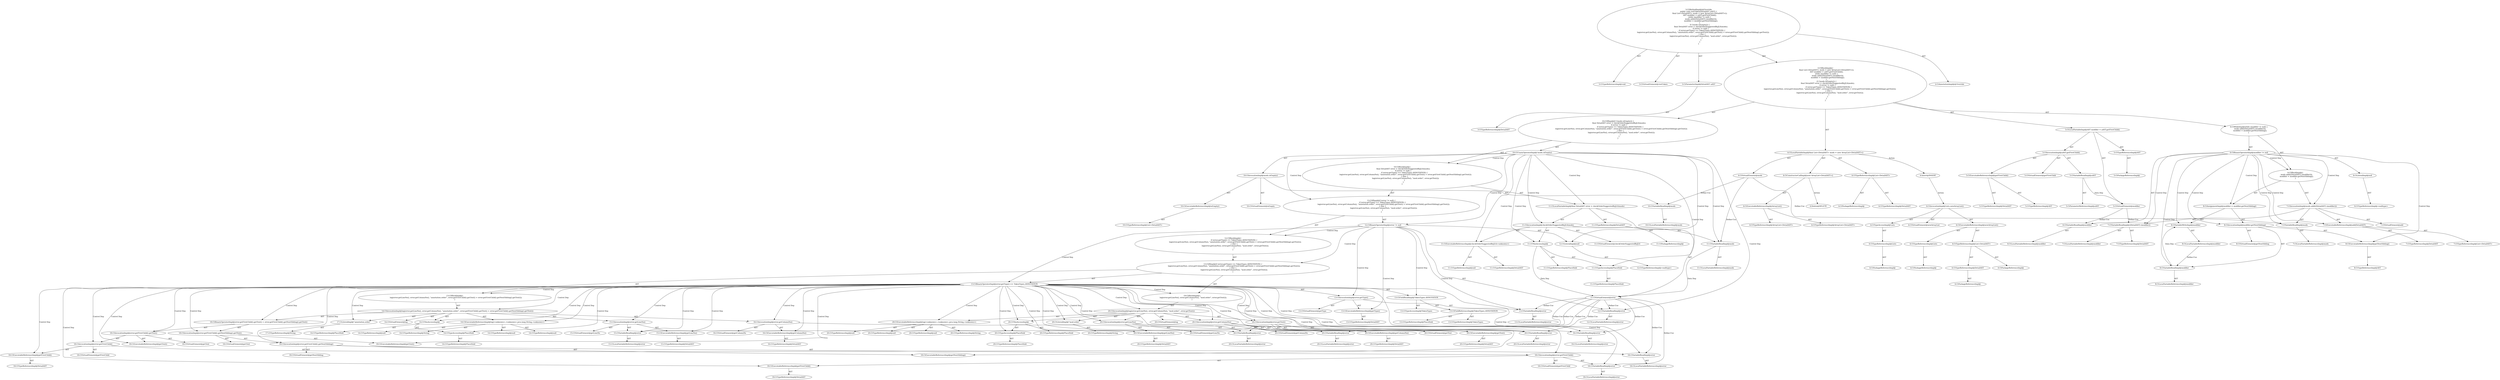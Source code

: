 digraph "visitToken#?,DetailAST" {
0 [label="3:CtTypeReferenceImpl@void" shape=ellipse]
1 [label="3:CtVirtualElement@visitToken" shape=ellipse]
2 [label="3:CtParameterImpl@DetailAST aAST" shape=ellipse]
3 [label="3:CtTypeReferenceImpl@DetailAST" shape=ellipse]
4 [label="4:CtTypeReferenceImpl@List<DetailAST>" shape=ellipse]
5 [label="4:CtPackageReferenceImpl@" shape=ellipse]
6 [label="4:CtTypeReferenceImpl@DetailAST" shape=ellipse]
7 [label="4:CtExecutableReferenceImpl@ArrayList()" shape=ellipse]
8 [label="4:CtTypeReferenceImpl@ArrayList<DetailAST>" shape=ellipse]
9 [label="4:CtTypeReferenceImpl@ArrayList<DetailAST>" shape=ellipse]
10 [label="4:CtConstructorCallImpl@new ArrayList<DetailAST>()" shape=ellipse]
11 [label="4:CtVirtualElement@mods" shape=ellipse]
12 [label="4:CtLocalVariableImpl@final List<DetailAST> mods = new ArrayList<DetailAST>()" shape=ellipse]
13 [label="5:CtTypeReferenceImpl@AST" shape=ellipse]
14 [label="5:CtPackageReferenceImpl@" shape=ellipse]
15 [label="5:CtExecutableReferenceImpl@getFirstChild()" shape=ellipse]
16 [label="5:CtTypeReferenceImpl@DetailAST" shape=ellipse]
17 [label="5:CtTypeReferenceImpl@AST" shape=ellipse]
18 [label="5:CtVirtualElement@getFirstChild" shape=ellipse]
19 [label="5:CtVariableReadImpl@aAST" shape=ellipse]
20 [label="5:CtParameterReferenceImpl@aAST" shape=ellipse]
21 [label="5:CtInvocationImpl@aAST.getFirstChild()" shape=ellipse]
22 [label="5:CtVirtualElement@modifier" shape=ellipse]
23 [label="5:CtLocalVariableImpl@AST modifier = aAST.getFirstChild()" shape=ellipse]
24 [label="6:CtVariableReadImpl@modifier" shape=ellipse]
25 [label="6:CtLocalVariableReferenceImpl@modifier" shape=ellipse]
26 [label="6:CtLiteralImpl@null" shape=ellipse]
27 [label="6:CtTypeReferenceImpl@<nulltype>" shape=ellipse]
28 [label="6:CtBinaryOperatorImpl@modifier != null" shape=ellipse]
29 [label="7:CtExecutableReferenceImpl@add(DetailAST)" shape=ellipse]
30 [label="7:CtTypeReferenceImpl@List<DetailAST>" shape=ellipse]
31 [label="7:CtTypeReferenceImpl@DetailAST" shape=ellipse]
32 [label="7:CtVirtualElement@add" shape=ellipse]
33 [label="7:CtVariableReadImpl@mods" shape=ellipse]
34 [label="7:CtLocalVariableReferenceImpl@mods" shape=ellipse]
35 [label="7:CtVariableReadImpl@((DetailAST) (modifier))" shape=ellipse]
36 [label="7:CtTypeReferenceImpl@DetailAST" shape=ellipse]
37 [label="7:CtLocalVariableReferenceImpl@modifier" shape=ellipse]
38 [label="7:CtInvocationImpl@mods.add(((DetailAST) (modifier)))" shape=ellipse]
39 [label="8:CtVariableWriteImpl@modifier" shape=ellipse]
40 [label="8:CtLocalVariableReferenceImpl@modifier" shape=ellipse]
41 [label="8:CtExecutableReferenceImpl@getNextSibling()" shape=ellipse]
42 [label="8:CtTypeReferenceImpl@AST" shape=ellipse]
43 [label="8:CtVirtualElement@getNextSibling" shape=ellipse]
44 [label="8:CtVariableReadImpl@modifier" shape=ellipse]
45 [label="8:CtLocalVariableReferenceImpl@modifier" shape=ellipse]
46 [label="8:CtInvocationImpl@modifier.getNextSibling()" shape=ellipse]
47 [label="8:CtAssignmentImpl@modifier = modifier.getNextSibling()" shape=ellipse]
48 [label="6:CtBlockImpl@\{
    mods.add(((DetailAST) (modifier)));
    modifier = modifier.getNextSibling();
\}" shape=ellipse]
49 [label="6:CtWhileImpl@while (modifier != null) \{
    mods.add(((DetailAST) (modifier)));
    modifier = modifier.getNextSibling();
\} " shape=ellipse]
50 [label="10:CtExecutableReferenceImpl@isEmpty()" shape=ellipse]
51 [label="10:CtTypeReferenceImpl@List<DetailAST>" shape=ellipse]
52 [label="10:CtVirtualElement@isEmpty" shape=ellipse]
53 [label="10:CtVariableReadImpl@mods" shape=ellipse]
54 [label="10:CtLocalVariableReferenceImpl@mods" shape=ellipse]
55 [label="10:CtInvocationImpl@mods.isEmpty()" shape=ellipse]
56 [label="10:CtUnaryOperatorImpl@!mods.isEmpty()" shape=ellipse]
57 [label="11:CtTypeReferenceImpl@DetailAST" shape=ellipse]
58 [label="11:CtPackageReferenceImpl@" shape=ellipse]
59 [label="11:CtExecutableReferenceImpl@checkOrderSuggestedByJLS(<unknown>)" shape=ellipse]
60 [label="11:CtTypeReferenceImpl@DetailAST" shape=ellipse]
61 [label="11:CtTypeReferenceImpl@null" shape=ellipse]
62 [label="11:CtVirtualElement@checkOrderSuggestedByJLS" shape=ellipse]
63 [label="11:CtTypeAccessImpl@PlaceHold" shape=ellipse]
64 [label="11:CtTypeReferenceImpl@PlaceHold" shape=ellipse]
65 [label="11:CtThisAccessImpl@" shape=ellipse]
66 [label="11:CtTypeReferenceImpl@PlaceHold" shape=ellipse]
67 [label="11:CtVariableReadImpl@mods" shape=ellipse]
68 [label="11:CtLocalVariableReferenceImpl@mods" shape=ellipse]
69 [label="11:CtInvocationImpl@checkOrderSuggestedByJLS(mods)" shape=ellipse]
70 [label="11:CtVirtualElement@error" shape=ellipse]
71 [label="11:CtLocalVariableImpl@final DetailAST error = checkOrderSuggestedByJLS(mods)" shape=ellipse]
72 [label="12:CtVariableReadImpl@error" shape=ellipse]
73 [label="12:CtLocalVariableReferenceImpl@error" shape=ellipse]
74 [label="12:CtLiteralImpl@null" shape=ellipse]
75 [label="12:CtTypeReferenceImpl@<nulltype>" shape=ellipse]
76 [label="12:CtBinaryOperatorImpl@error != null" shape=ellipse]
77 [label="13:CtExecutableReferenceImpl@getType()" shape=ellipse]
78 [label="13:CtTypeReferenceImpl@DetailAST" shape=ellipse]
79 [label="13:CtVirtualElement@getType" shape=ellipse]
80 [label="13:CtVariableReadImpl@error" shape=ellipse]
81 [label="13:CtLocalVariableReferenceImpl@error" shape=ellipse]
82 [label="13:CtInvocationImpl@error.getType()" shape=ellipse]
83 [label="13:CtFieldReferenceImpl@TokenTypes.ANNOTATION" shape=ellipse]
84 [label="13:CtTypeReferenceImpl@TokenTypes" shape=ellipse]
85 [label="13:CtTypeReferenceImpl@PlaceHold" shape=ellipse]
86 [label="13:CtFieldReadImpl@TokenTypes.ANNOTATION" shape=ellipse]
87 [label="13:CtTypeAccessImpl@TokenTypes" shape=ellipse]
88 [label="13:CtBinaryOperatorImpl@error.getType() == TokenTypes.ANNOTATION" shape=ellipse]
89 [label="14:CtExecutableReferenceImpl@log(<unknown>,<unknown>,java.lang.String,<unknown>)" shape=ellipse]
90 [label="14:CtTypeReferenceImpl@null" shape=ellipse]
91 [label="14:CtTypeReferenceImpl@null" shape=ellipse]
92 [label="14:CtTypeReferenceImpl@String" shape=ellipse]
93 [label="14:CtTypeReferenceImpl@null" shape=ellipse]
94 [label="14:CtVirtualElement@log" shape=ellipse]
95 [label="14:CtTypeAccessImpl@PlaceHold" shape=ellipse]
96 [label="14:CtTypeReferenceImpl@PlaceHold" shape=ellipse]
97 [label="14:CtThisAccessImpl@" shape=ellipse]
98 [label="14:CtTypeReferenceImpl@PlaceHold" shape=ellipse]
99 [label="15:CtExecutableReferenceImpl@getLineNo()" shape=ellipse]
100 [label="15:CtTypeReferenceImpl@DetailAST" shape=ellipse]
101 [label="15:CtVirtualElement@getLineNo" shape=ellipse]
102 [label="15:CtVariableReadImpl@error" shape=ellipse]
103 [label="15:CtLocalVariableReferenceImpl@error" shape=ellipse]
104 [label="15:CtInvocationImpl@error.getLineNo()" shape=ellipse]
105 [label="16:CtExecutableReferenceImpl@getColumnNo()" shape=ellipse]
106 [label="16:CtTypeReferenceImpl@DetailAST" shape=ellipse]
107 [label="16:CtVirtualElement@getColumnNo" shape=ellipse]
108 [label="16:CtVariableReadImpl@error" shape=ellipse]
109 [label="16:CtLocalVariableReferenceImpl@error" shape=ellipse]
110 [label="16:CtInvocationImpl@error.getColumnNo()" shape=ellipse]
111 [label="17:CtLiteralImpl@\"annotation.order\"" shape=ellipse]
112 [label="17:CtTypeReferenceImpl@String" shape=ellipse]
113 [label="18:CtExecutableReferenceImpl@getText()" shape=ellipse]
114 [label="18:CtVirtualElement@getText" shape=ellipse]
115 [label="18:CtExecutableReferenceImpl@getFirstChild()" shape=ellipse]
116 [label="18:CtTypeReferenceImpl@DetailAST" shape=ellipse]
117 [label="18:CtVirtualElement@getFirstChild" shape=ellipse]
118 [label="18:CtVariableReadImpl@error" shape=ellipse]
119 [label="18:CtLocalVariableReferenceImpl@error" shape=ellipse]
120 [label="18:CtInvocationImpl@error.getFirstChild()" shape=ellipse]
121 [label="18:CtInvocationImpl@error.getFirstChild().getText()" shape=ellipse]
122 [label="18:CtExecutableReferenceImpl@getText()" shape=ellipse]
123 [label="18:CtVirtualElement@getText" shape=ellipse]
124 [label="18:CtExecutableReferenceImpl@getNextSibling()" shape=ellipse]
125 [label="18:CtVirtualElement@getNextSibling" shape=ellipse]
126 [label="18:CtExecutableReferenceImpl@getFirstChild()" shape=ellipse]
127 [label="18:CtTypeReferenceImpl@DetailAST" shape=ellipse]
128 [label="18:CtVirtualElement@getFirstChild" shape=ellipse]
129 [label="18:CtVariableReadImpl@error" shape=ellipse]
130 [label="18:CtLocalVariableReferenceImpl@error" shape=ellipse]
131 [label="18:CtInvocationImpl@error.getFirstChild()" shape=ellipse]
132 [label="18:CtInvocationImpl@error.getFirstChild().getNextSibling()" shape=ellipse]
133 [label="18:CtInvocationImpl@error.getFirstChild().getNextSibling().getText()" shape=ellipse]
134 [label="18:CtBinaryOperatorImpl@error.getFirstChild().getText() + error.getFirstChild().getNextSibling().getText()" shape=ellipse]
135 [label="14:CtInvocationImpl@log(error.getLineNo(), error.getColumnNo(), \"annotation.order\", error.getFirstChild().getText() + error.getFirstChild().getNextSibling().getText())" shape=ellipse]
136 [label="13:CtBlockImpl@\{
    log(error.getLineNo(), error.getColumnNo(), \"annotation.order\", error.getFirstChild().getText() + error.getFirstChild().getNextSibling().getText());
\}" shape=ellipse]
137 [label="20:CtExecutableReferenceImpl@log(<unknown>,<unknown>,java.lang.String,<unknown>)" shape=ellipse]
138 [label="20:CtTypeReferenceImpl@null" shape=ellipse]
139 [label="20:CtTypeReferenceImpl@null" shape=ellipse]
140 [label="20:CtTypeReferenceImpl@String" shape=ellipse]
141 [label="20:CtTypeReferenceImpl@null" shape=ellipse]
142 [label="20:CtVirtualElement@log" shape=ellipse]
143 [label="20:CtTypeAccessImpl@PlaceHold" shape=ellipse]
144 [label="20:CtTypeReferenceImpl@PlaceHold" shape=ellipse]
145 [label="20:CtThisAccessImpl@" shape=ellipse]
146 [label="20:CtTypeReferenceImpl@PlaceHold" shape=ellipse]
147 [label="20:CtExecutableReferenceImpl@getLineNo()" shape=ellipse]
148 [label="20:CtTypeReferenceImpl@DetailAST" shape=ellipse]
149 [label="20:CtVirtualElement@getLineNo" shape=ellipse]
150 [label="20:CtVariableReadImpl@error" shape=ellipse]
151 [label="20:CtLocalVariableReferenceImpl@error" shape=ellipse]
152 [label="20:CtInvocationImpl@error.getLineNo()" shape=ellipse]
153 [label="20:CtExecutableReferenceImpl@getColumnNo()" shape=ellipse]
154 [label="20:CtTypeReferenceImpl@DetailAST" shape=ellipse]
155 [label="20:CtVirtualElement@getColumnNo" shape=ellipse]
156 [label="20:CtVariableReadImpl@error" shape=ellipse]
157 [label="20:CtLocalVariableReferenceImpl@error" shape=ellipse]
158 [label="20:CtInvocationImpl@error.getColumnNo()" shape=ellipse]
159 [label="20:CtLiteralImpl@\"mod.order\"" shape=ellipse]
160 [label="20:CtTypeReferenceImpl@String" shape=ellipse]
161 [label="20:CtExecutableReferenceImpl@getText()" shape=ellipse]
162 [label="20:CtTypeReferenceImpl@DetailAST" shape=ellipse]
163 [label="20:CtVirtualElement@getText" shape=ellipse]
164 [label="20:CtVariableReadImpl@error" shape=ellipse]
165 [label="20:CtLocalVariableReferenceImpl@error" shape=ellipse]
166 [label="20:CtInvocationImpl@error.getText()" shape=ellipse]
167 [label="20:CtInvocationImpl@log(error.getLineNo(), error.getColumnNo(), \"mod.order\", error.getText())" shape=ellipse]
168 [label="19:CtBlockImpl@\{
    log(error.getLineNo(), error.getColumnNo(), \"mod.order\", error.getText());
\}" shape=ellipse]
169 [label="13:CtIfImpl@if (error.getType() == TokenTypes.ANNOTATION) \{
    log(error.getLineNo(), error.getColumnNo(), \"annotation.order\", error.getFirstChild().getText() + error.getFirstChild().getNextSibling().getText());
\} else \{
    log(error.getLineNo(), error.getColumnNo(), \"mod.order\", error.getText());
\}" shape=ellipse]
170 [label="12:CtBlockImpl@\{
    if (error.getType() == TokenTypes.ANNOTATION) \{
        log(error.getLineNo(), error.getColumnNo(), \"annotation.order\", error.getFirstChild().getText() + error.getFirstChild().getNextSibling().getText());
    \} else \{
        log(error.getLineNo(), error.getColumnNo(), \"mod.order\", error.getText());
    \}
\}" shape=ellipse]
171 [label="12:CtIfImpl@if (error != null) \{
    if (error.getType() == TokenTypes.ANNOTATION) \{
        log(error.getLineNo(), error.getColumnNo(), \"annotation.order\", error.getFirstChild().getText() + error.getFirstChild().getNextSibling().getText());
    \} else \{
        log(error.getLineNo(), error.getColumnNo(), \"mod.order\", error.getText());
    \}
\}" shape=ellipse]
172 [label="10:CtBlockImpl@\{
    final DetailAST error = checkOrderSuggestedByJLS(mods);
    if (error != null) \{
        if (error.getType() == TokenTypes.ANNOTATION) \{
            log(error.getLineNo(), error.getColumnNo(), \"annotation.order\", error.getFirstChild().getText() + error.getFirstChild().getNextSibling().getText());
        \} else \{
            log(error.getLineNo(), error.getColumnNo(), \"mod.order\", error.getText());
        \}
    \}
\}" shape=ellipse]
173 [label="10:CtIfImpl@if (!mods.isEmpty()) \{
    final DetailAST error = checkOrderSuggestedByJLS(mods);
    if (error != null) \{
        if (error.getType() == TokenTypes.ANNOTATION) \{
            log(error.getLineNo(), error.getColumnNo(), \"annotation.order\", error.getFirstChild().getText() + error.getFirstChild().getNextSibling().getText());
        \} else \{
            log(error.getLineNo(), error.getColumnNo(), \"mod.order\", error.getText());
        \}
    \}
\}" shape=ellipse]
174 [label="3:CtBlockImpl@\{
    final List<DetailAST> mods = new ArrayList<DetailAST>();
    AST modifier = aAST.getFirstChild();
    while (modifier != null) \{
        mods.add(((DetailAST) (modifier)));
        modifier = modifier.getNextSibling();
    \} 
    if (!mods.isEmpty()) \{
        final DetailAST error = checkOrderSuggestedByJLS(mods);
        if (error != null) \{
            if (error.getType() == TokenTypes.ANNOTATION) \{
                log(error.getLineNo(), error.getColumnNo(), \"annotation.order\", error.getFirstChild().getText() + error.getFirstChild().getNextSibling().getText());
            \} else \{
                log(error.getLineNo(), error.getColumnNo(), \"mod.order\", error.getText());
            \}
        \}
    \}
\}" shape=ellipse]
175 [label="3:CtMethodImpl@@Override
public void visitToken(DetailAST aAST) \{
    final List<DetailAST> mods = new ArrayList<DetailAST>();
    AST modifier = aAST.getFirstChild();
    while (modifier != null) \{
        mods.add(((DetailAST) (modifier)));
        modifier = modifier.getNextSibling();
    \} 
    if (!mods.isEmpty()) \{
        final DetailAST error = checkOrderSuggestedByJLS(mods);
        if (error != null) \{
            if (error.getType() == TokenTypes.ANNOTATION) \{
                log(error.getLineNo(), error.getColumnNo(), \"annotation.order\", error.getFirstChild().getText() + error.getFirstChild().getNextSibling().getText());
            \} else \{
                log(error.getLineNo(), error.getColumnNo(), \"mod.order\", error.getText());
            \}
        \}
    \}
\}" shape=ellipse]
176 [label="2:CtAnnotationImpl@@Override" shape=ellipse]
177 [label="4:Delete@DELETE" shape=ellipse]
178 [label="4:Insert@INSERT" shape=ellipse]
179 [label="4:CtPackageReferenceImpl@" shape=ellipse]
180 [label="4:CtTypeReferenceImpl@Lists" shape=ellipse]
181 [label="4:CtTypeAccessImpl@Lists" shape=ellipse]
182 [label="4:CtPackageReferenceImpl@" shape=ellipse]
183 [label="4:CtTypeReferenceImpl@Lists" shape=ellipse]
184 [label="4:CtPackageReferenceImpl@" shape=ellipse]
185 [label="4:CtPackageReferenceImpl@" shape=ellipse]
186 [label="4:CtTypeReferenceImpl@DetailAST" shape=ellipse]
187 [label="4:CtTypeReferenceImpl@List<DetailAST>" shape=ellipse]
188 [label="4:CtExecutableReferenceImpl@newArrayList()" shape=ellipse]
189 [label="4:CtInvocationImpl@Lists.newArrayList()" shape=ellipse]
190 [label="4:CtVirtualElement@newArrayList" shape=ellipse]
2 -> 3 [label="AST"];
4 -> 5 [label="AST"];
4 -> 6 [label="AST"];
7 -> 8 [label="AST"];
7 -> 9 [label="AST"];
10 -> 7 [label="AST"];
10 -> 177 [label="Action"];
11 -> 33 [label="Define-Use"];
11 -> 53 [label="Define-Use"];
11 -> 67 [label="Define-Use"];
12 -> 11 [label="AST"];
12 -> 4 [label="AST"];
12 -> 10 [label="AST"];
12 -> 178 [label="Action"];
13 -> 14 [label="AST"];
15 -> 16 [label="AST"];
15 -> 17 [label="AST"];
19 -> 20 [label="AST"];
19 -> 22 [label="Data Dep"];
21 -> 18 [label="AST"];
21 -> 19 [label="AST"];
21 -> 15 [label="AST"];
22 -> 24 [label="Define-Use"];
22 -> 35 [label="Define-Use"];
23 -> 22 [label="AST"];
23 -> 13 [label="AST"];
23 -> 21 [label="AST"];
24 -> 25 [label="AST"];
26 -> 27 [label="AST"];
28 -> 24 [label="AST"];
28 -> 26 [label="AST"];
28 -> 48 [label="Control Dep"];
28 -> 38 [label="Control Dep"];
28 -> 29 [label="Control Dep"];
28 -> 33 [label="Control Dep"];
28 -> 35 [label="Control Dep"];
28 -> 47 [label="Control Dep"];
28 -> 39 [label="Control Dep"];
28 -> 46 [label="Control Dep"];
28 -> 41 [label="Control Dep"];
28 -> 44 [label="Control Dep"];
29 -> 30 [label="AST"];
29 -> 31 [label="AST"];
33 -> 34 [label="AST"];
35 -> 36 [label="AST"];
35 -> 37 [label="AST"];
38 -> 32 [label="AST"];
38 -> 33 [label="AST"];
38 -> 29 [label="AST"];
38 -> 35 [label="AST"];
39 -> 40 [label="AST"];
40 -> 44 [label="Define-Use"];
41 -> 42 [label="AST"];
44 -> 45 [label="AST"];
44 -> 39 [label="Data Dep"];
46 -> 43 [label="AST"];
46 -> 44 [label="AST"];
46 -> 41 [label="AST"];
47 -> 39 [label="AST"];
47 -> 46 [label="AST"];
48 -> 38 [label="AST"];
48 -> 47 [label="AST"];
49 -> 28 [label="AST"];
49 -> 48 [label="AST"];
50 -> 51 [label="AST"];
53 -> 54 [label="AST"];
55 -> 52 [label="AST"];
55 -> 53 [label="AST"];
55 -> 50 [label="AST"];
56 -> 55 [label="AST"];
56 -> 172 [label="Control Dep"];
56 -> 71 [label="Control Dep"];
56 -> 69 [label="Control Dep"];
56 -> 59 [label="Control Dep"];
56 -> 65 [label="Control Dep"];
56 -> 63 [label="Control Dep"];
56 -> 67 [label="Control Dep"];
56 -> 171 [label="Control Dep"];
56 -> 76 [label="Control Dep"];
56 -> 72 [label="Control Dep"];
56 -> 74 [label="Control Dep"];
57 -> 58 [label="AST"];
59 -> 60 [label="AST"];
59 -> 61 [label="AST"];
63 -> 64 [label="AST"];
65 -> 66 [label="AST"];
65 -> 63 [label="AST"];
65 -> 70 [label="Data Dep"];
67 -> 68 [label="AST"];
67 -> 70 [label="Data Dep"];
69 -> 62 [label="AST"];
69 -> 65 [label="AST"];
69 -> 59 [label="AST"];
69 -> 67 [label="AST"];
70 -> 72 [label="Define-Use"];
70 -> 80 [label="Define-Use"];
70 -> 102 [label="Define-Use"];
70 -> 108 [label="Define-Use"];
70 -> 118 [label="Define-Use"];
70 -> 129 [label="Define-Use"];
70 -> 150 [label="Define-Use"];
70 -> 156 [label="Define-Use"];
70 -> 164 [label="Define-Use"];
71 -> 70 [label="AST"];
71 -> 57 [label="AST"];
71 -> 69 [label="AST"];
72 -> 73 [label="AST"];
74 -> 75 [label="AST"];
76 -> 72 [label="AST"];
76 -> 74 [label="AST"];
76 -> 170 [label="Control Dep"];
76 -> 169 [label="Control Dep"];
76 -> 88 [label="Control Dep"];
76 -> 82 [label="Control Dep"];
76 -> 77 [label="Control Dep"];
76 -> 80 [label="Control Dep"];
76 -> 86 [label="Control Dep"];
77 -> 78 [label="AST"];
80 -> 81 [label="AST"];
82 -> 79 [label="AST"];
82 -> 80 [label="AST"];
82 -> 77 [label="AST"];
83 -> 84 [label="AST"];
83 -> 85 [label="AST"];
86 -> 87 [label="AST"];
86 -> 83 [label="AST"];
88 -> 82 [label="AST"];
88 -> 86 [label="AST"];
88 -> 136 [label="Control Dep"];
88 -> 135 [label="Control Dep"];
88 -> 89 [label="Control Dep"];
88 -> 97 [label="Control Dep"];
88 -> 95 [label="Control Dep"];
88 -> 104 [label="Control Dep"];
88 -> 99 [label="Control Dep"];
88 -> 102 [label="Control Dep"];
88 -> 110 [label="Control Dep"];
88 -> 105 [label="Control Dep"];
88 -> 108 [label="Control Dep"];
88 -> 111 [label="Control Dep"];
88 -> 134 [label="Control Dep"];
88 -> 121 [label="Control Dep"];
88 -> 113 [label="Control Dep"];
88 -> 120 [label="Control Dep"];
88 -> 115 [label="Control Dep"];
88 -> 118 [label="Control Dep"];
88 -> 133 [label="Control Dep"];
88 -> 122 [label="Control Dep"];
88 -> 132 [label="Control Dep"];
88 -> 124 [label="Control Dep"];
88 -> 131 [label="Control Dep"];
88 -> 126 [label="Control Dep"];
88 -> 129 [label="Control Dep"];
88 -> 168 [label="Control Dep"];
88 -> 167 [label="Control Dep"];
88 -> 137 [label="Control Dep"];
88 -> 145 [label="Control Dep"];
88 -> 143 [label="Control Dep"];
88 -> 152 [label="Control Dep"];
88 -> 147 [label="Control Dep"];
88 -> 150 [label="Control Dep"];
88 -> 158 [label="Control Dep"];
88 -> 153 [label="Control Dep"];
88 -> 156 [label="Control Dep"];
88 -> 159 [label="Control Dep"];
88 -> 166 [label="Control Dep"];
88 -> 161 [label="Control Dep"];
88 -> 164 [label="Control Dep"];
89 -> 90 [label="AST"];
89 -> 91 [label="AST"];
89 -> 92 [label="AST"];
89 -> 93 [label="AST"];
95 -> 96 [label="AST"];
97 -> 98 [label="AST"];
97 -> 95 [label="AST"];
99 -> 100 [label="AST"];
102 -> 103 [label="AST"];
104 -> 101 [label="AST"];
104 -> 102 [label="AST"];
104 -> 99 [label="AST"];
105 -> 106 [label="AST"];
108 -> 109 [label="AST"];
110 -> 107 [label="AST"];
110 -> 108 [label="AST"];
110 -> 105 [label="AST"];
111 -> 112 [label="AST"];
115 -> 116 [label="AST"];
118 -> 119 [label="AST"];
120 -> 117 [label="AST"];
120 -> 118 [label="AST"];
120 -> 115 [label="AST"];
121 -> 114 [label="AST"];
121 -> 120 [label="AST"];
121 -> 113 [label="AST"];
126 -> 127 [label="AST"];
129 -> 130 [label="AST"];
131 -> 128 [label="AST"];
131 -> 129 [label="AST"];
131 -> 126 [label="AST"];
132 -> 125 [label="AST"];
132 -> 131 [label="AST"];
132 -> 124 [label="AST"];
133 -> 123 [label="AST"];
133 -> 132 [label="AST"];
133 -> 122 [label="AST"];
134 -> 121 [label="AST"];
134 -> 133 [label="AST"];
135 -> 94 [label="AST"];
135 -> 97 [label="AST"];
135 -> 89 [label="AST"];
135 -> 104 [label="AST"];
135 -> 110 [label="AST"];
135 -> 111 [label="AST"];
135 -> 134 [label="AST"];
136 -> 135 [label="AST"];
137 -> 138 [label="AST"];
137 -> 139 [label="AST"];
137 -> 140 [label="AST"];
137 -> 141 [label="AST"];
143 -> 144 [label="AST"];
145 -> 146 [label="AST"];
145 -> 143 [label="AST"];
147 -> 148 [label="AST"];
150 -> 151 [label="AST"];
152 -> 149 [label="AST"];
152 -> 150 [label="AST"];
152 -> 147 [label="AST"];
153 -> 154 [label="AST"];
156 -> 157 [label="AST"];
158 -> 155 [label="AST"];
158 -> 156 [label="AST"];
158 -> 153 [label="AST"];
159 -> 160 [label="AST"];
161 -> 162 [label="AST"];
164 -> 165 [label="AST"];
166 -> 163 [label="AST"];
166 -> 164 [label="AST"];
166 -> 161 [label="AST"];
167 -> 142 [label="AST"];
167 -> 145 [label="AST"];
167 -> 137 [label="AST"];
167 -> 152 [label="AST"];
167 -> 158 [label="AST"];
167 -> 159 [label="AST"];
167 -> 166 [label="AST"];
168 -> 167 [label="AST"];
169 -> 88 [label="AST"];
169 -> 136 [label="AST"];
169 -> 168 [label="AST"];
170 -> 169 [label="AST"];
171 -> 76 [label="AST"];
171 -> 170 [label="AST"];
172 -> 71 [label="AST"];
172 -> 171 [label="AST"];
173 -> 56 [label="AST"];
173 -> 172 [label="AST"];
174 -> 12 [label="AST"];
174 -> 23 [label="AST"];
174 -> 49 [label="AST"];
174 -> 173 [label="AST"];
175 -> 1 [label="AST"];
175 -> 176 [label="AST"];
175 -> 0 [label="AST"];
175 -> 2 [label="AST"];
175 -> 174 [label="AST"];
178 -> 189 [label="Action"];
180 -> 179 [label="AST"];
181 -> 180 [label="AST"];
183 -> 182 [label="AST"];
186 -> 185 [label="AST"];
187 -> 184 [label="AST"];
187 -> 186 [label="AST"];
188 -> 183 [label="AST"];
188 -> 187 [label="AST"];
189 -> 190 [label="AST"];
189 -> 181 [label="AST"];
189 -> 188 [label="AST"];
}